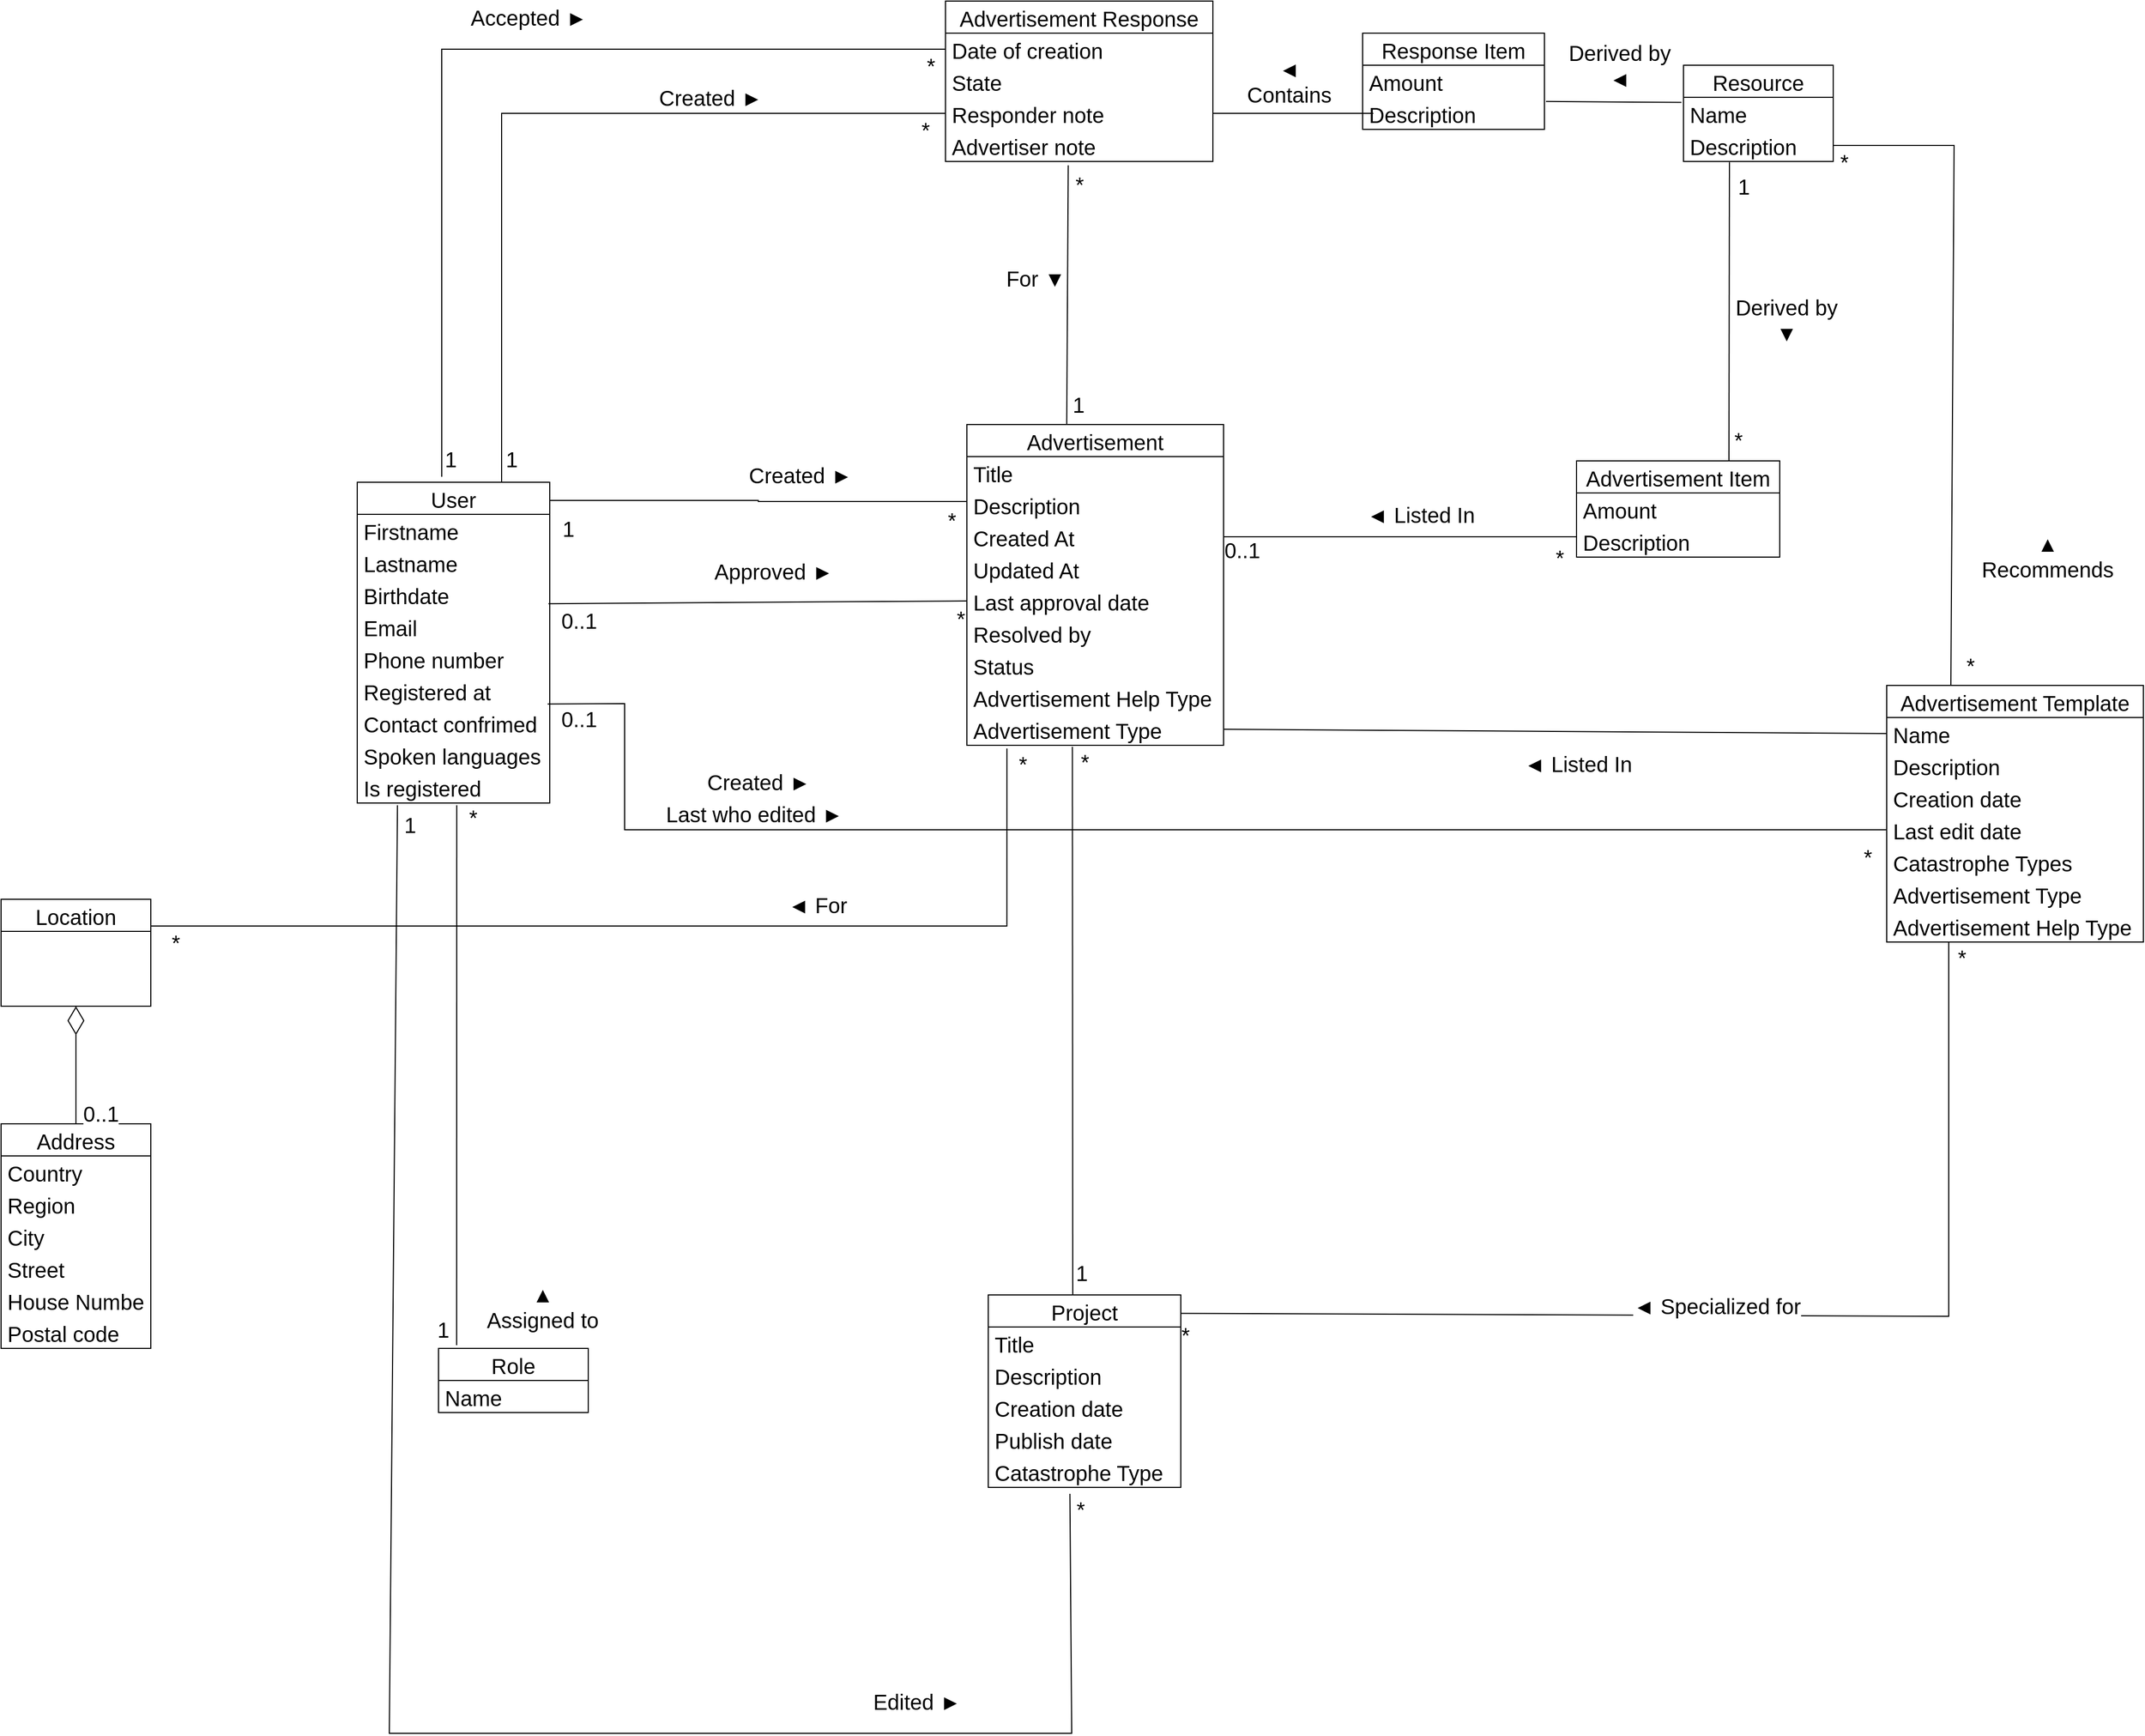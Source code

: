 <mxfile version="20.7.4" type="device"><diagram id="WdRwNJuZKN-Sb0ZAec47" name="Stránka-1"><mxGraphModel dx="3217" dy="2576" grid="1" gridSize="10" guides="1" tooltips="1" connect="1" arrows="1" fold="1" page="1" pageScale="1" pageWidth="827" pageHeight="1169" math="0" shadow="0"><root><mxCell id="0"/><mxCell id="1" parent="0"/><mxCell id="TDSgi2S5DV8TWnHRJ1pB-130" value="Accepted ►" style="edgeStyle=none;rounded=0;orthogonalLoop=1;jettySize=auto;html=1;fontSize=20;endArrow=none;endFill=0;verticalAlign=bottom;entryX=0;entryY=0.5;entryDx=0;entryDy=0;exitX=0.439;exitY=-0.017;exitDx=0;exitDy=0;exitPerimeter=0;" parent="1" source="TDSgi2S5DV8TWnHRJ1pB-2" target="TDSgi2S5DV8TWnHRJ1pB-84" edge="1"><mxGeometry x="0.105" y="15" relative="1" as="geometry"><mxPoint x="360" y="37" as="targetPoint"/><Array as="points"><mxPoint x="-141" y="-185"/></Array><mxPoint x="-130" y="130" as="sourcePoint"/><mxPoint as="offset"/></mxGeometry></mxCell><mxCell id="TDSgi2S5DV8TWnHRJ1pB-131" value="1" style="edgeLabel;html=1;align=center;verticalAlign=middle;resizable=0;points=[];fontSize=20;" parent="TDSgi2S5DV8TWnHRJ1pB-130" vertex="1" connectable="0"><mxGeometry x="-0.954" y="-5" relative="1" as="geometry"><mxPoint x="3" y="3" as="offset"/></mxGeometry></mxCell><mxCell id="TDSgi2S5DV8TWnHRJ1pB-132" value="*" style="edgeLabel;html=1;align=center;verticalAlign=middle;resizable=0;points=[];fontSize=20;" parent="TDSgi2S5DV8TWnHRJ1pB-130" vertex="1" connectable="0"><mxGeometry x="0.954" y="4" relative="1" as="geometry"><mxPoint x="6" y="19" as="offset"/></mxGeometry></mxCell><mxCell id="TDSgi2S5DV8TWnHRJ1pB-2" value="User" style="swimlane;fontStyle=0;childLayout=stackLayout;horizontal=1;startSize=30;horizontalStack=0;resizeParent=1;resizeParentMax=0;resizeLast=0;collapsible=1;marginBottom=0;fontSize=20;" parent="1" vertex="1"><mxGeometry x="-220" y="220" width="180" height="300" as="geometry"/></mxCell><mxCell id="TDSgi2S5DV8TWnHRJ1pB-3" value="Firstname" style="text;strokeColor=none;fillColor=none;align=left;verticalAlign=middle;spacingLeft=4;spacingRight=4;overflow=hidden;points=[[0,0.5],[1,0.5]];portConstraint=eastwest;rotatable=0;fontSize=20;" parent="TDSgi2S5DV8TWnHRJ1pB-2" vertex="1"><mxGeometry y="30" width="180" height="30" as="geometry"/></mxCell><mxCell id="TDSgi2S5DV8TWnHRJ1pB-5" value="Lastname" style="text;strokeColor=none;fillColor=none;align=left;verticalAlign=middle;spacingLeft=4;spacingRight=4;overflow=hidden;points=[[0,0.5],[1,0.5]];portConstraint=eastwest;rotatable=0;fontSize=20;" parent="TDSgi2S5DV8TWnHRJ1pB-2" vertex="1"><mxGeometry y="60" width="180" height="30" as="geometry"/></mxCell><mxCell id="TDSgi2S5DV8TWnHRJ1pB-10" value="Birthdate" style="text;strokeColor=none;fillColor=none;align=left;verticalAlign=middle;spacingLeft=4;spacingRight=4;overflow=hidden;points=[[0,0.5],[1,0.5]];portConstraint=eastwest;rotatable=0;fontSize=20;" parent="TDSgi2S5DV8TWnHRJ1pB-2" vertex="1"><mxGeometry y="90" width="180" height="30" as="geometry"/></mxCell><mxCell id="TDSgi2S5DV8TWnHRJ1pB-11" value="Email" style="text;strokeColor=none;fillColor=none;align=left;verticalAlign=middle;spacingLeft=4;spacingRight=4;overflow=hidden;points=[[0,0.5],[1,0.5]];portConstraint=eastwest;rotatable=0;fontSize=20;" parent="TDSgi2S5DV8TWnHRJ1pB-2" vertex="1"><mxGeometry y="120" width="180" height="30" as="geometry"/></mxCell><mxCell id="TDSgi2S5DV8TWnHRJ1pB-213" value="Phone number" style="text;strokeColor=none;fillColor=none;align=left;verticalAlign=middle;spacingLeft=4;spacingRight=4;overflow=hidden;points=[[0,0.5],[1,0.5]];portConstraint=eastwest;rotatable=0;fontSize=20;" parent="TDSgi2S5DV8TWnHRJ1pB-2" vertex="1"><mxGeometry y="150" width="180" height="30" as="geometry"/></mxCell><mxCell id="ZARTCufzcu31rNY2c-QT-242" value="Registered at" style="text;strokeColor=none;fillColor=none;align=left;verticalAlign=middle;spacingLeft=4;spacingRight=4;overflow=hidden;points=[[0,0.5],[1,0.5]];portConstraint=eastwest;rotatable=0;fontSize=20;" parent="TDSgi2S5DV8TWnHRJ1pB-2" vertex="1"><mxGeometry y="180" width="180" height="30" as="geometry"/></mxCell><mxCell id="ZARTCufzcu31rNY2c-QT-243" value="Contact confrimed" style="text;strokeColor=none;fillColor=none;align=left;verticalAlign=middle;spacingLeft=4;spacingRight=4;overflow=hidden;points=[[0,0.5],[1,0.5]];portConstraint=eastwest;rotatable=0;fontSize=20;" parent="TDSgi2S5DV8TWnHRJ1pB-2" vertex="1"><mxGeometry y="210" width="180" height="30" as="geometry"/></mxCell><mxCell id="MwUXy7slhGzHophc0Bfq-9" value="Spoken languages" style="text;strokeColor=none;fillColor=none;align=left;verticalAlign=middle;spacingLeft=4;spacingRight=4;overflow=hidden;points=[[0,0.5],[1,0.5]];portConstraint=eastwest;rotatable=0;fontSize=20;" parent="TDSgi2S5DV8TWnHRJ1pB-2" vertex="1"><mxGeometry y="240" width="180" height="30" as="geometry"/></mxCell><mxCell id="MjaKXrqE6aFuQoHm4G5O-1" value="Is registered" style="text;strokeColor=none;fillColor=none;align=left;verticalAlign=middle;spacingLeft=4;spacingRight=4;overflow=hidden;points=[[0,0.5],[1,0.5]];portConstraint=eastwest;rotatable=0;fontSize=20;" parent="TDSgi2S5DV8TWnHRJ1pB-2" vertex="1"><mxGeometry y="270" width="180" height="30" as="geometry"/></mxCell><mxCell id="TDSgi2S5DV8TWnHRJ1pB-6" value="Advertisement" style="swimlane;fontStyle=0;childLayout=stackLayout;horizontal=1;startSize=30;horizontalStack=0;resizeParent=1;resizeParentMax=0;resizeLast=0;collapsible=1;marginBottom=0;fontSize=20;" parent="1" vertex="1"><mxGeometry x="350" y="166" width="240" height="300" as="geometry"/></mxCell><mxCell id="TDSgi2S5DV8TWnHRJ1pB-7" value="Title" style="text;strokeColor=none;fillColor=none;align=left;verticalAlign=middle;spacingLeft=4;spacingRight=4;overflow=hidden;points=[[0,0.5],[1,0.5]];portConstraint=eastwest;rotatable=0;fontSize=20;" parent="TDSgi2S5DV8TWnHRJ1pB-6" vertex="1"><mxGeometry y="30" width="240" height="30" as="geometry"/></mxCell><mxCell id="ZARTCufzcu31rNY2c-QT-109" value="Description" style="text;strokeColor=none;fillColor=none;align=left;verticalAlign=middle;spacingLeft=4;spacingRight=4;overflow=hidden;points=[[0,0.5],[1,0.5]];portConstraint=eastwest;rotatable=0;fontSize=20;" parent="TDSgi2S5DV8TWnHRJ1pB-6" vertex="1"><mxGeometry y="60" width="240" height="30" as="geometry"/></mxCell><mxCell id="TDSgi2S5DV8TWnHRJ1pB-8" value="Created At" style="text;strokeColor=none;fillColor=none;align=left;verticalAlign=middle;spacingLeft=4;spacingRight=4;overflow=hidden;points=[[0,0.5],[1,0.5]];portConstraint=eastwest;rotatable=0;fontSize=20;" parent="TDSgi2S5DV8TWnHRJ1pB-6" vertex="1"><mxGeometry y="90" width="240" height="30" as="geometry"/></mxCell><mxCell id="LLNJBaKEonEWxzKWrhpz-1" value="Updated At" style="text;strokeColor=none;fillColor=none;align=left;verticalAlign=middle;spacingLeft=4;spacingRight=4;overflow=hidden;points=[[0,0.5],[1,0.5]];portConstraint=eastwest;rotatable=0;fontSize=20;" parent="TDSgi2S5DV8TWnHRJ1pB-6" vertex="1"><mxGeometry y="120" width="240" height="30" as="geometry"/></mxCell><mxCell id="ZARTCufzcu31rNY2c-QT-117" value="Last approval date" style="text;strokeColor=none;fillColor=none;align=left;verticalAlign=middle;spacingLeft=4;spacingRight=4;overflow=hidden;points=[[0,0.5],[1,0.5]];portConstraint=eastwest;rotatable=0;fontSize=20;" parent="TDSgi2S5DV8TWnHRJ1pB-6" vertex="1"><mxGeometry y="150" width="240" height="30" as="geometry"/></mxCell><mxCell id="ZARTCufzcu31rNY2c-QT-118" value="Resolved by" style="text;strokeColor=none;fillColor=none;align=left;verticalAlign=middle;spacingLeft=4;spacingRight=4;overflow=hidden;points=[[0,0.5],[1,0.5]];portConstraint=eastwest;rotatable=0;fontSize=20;" parent="TDSgi2S5DV8TWnHRJ1pB-6" vertex="1"><mxGeometry y="180" width="240" height="30" as="geometry"/></mxCell><mxCell id="ZARTCufzcu31rNY2c-QT-232" value="Status" style="text;strokeColor=none;fillColor=none;align=left;verticalAlign=middle;spacingLeft=4;spacingRight=4;overflow=hidden;points=[[0,0.5],[1,0.5]];portConstraint=eastwest;rotatable=0;fontSize=20;" parent="TDSgi2S5DV8TWnHRJ1pB-6" vertex="1"><mxGeometry y="210" width="240" height="30" as="geometry"/></mxCell><mxCell id="EAaa22hqdvYdWzdhpbAn-1" value="Advertisement Help Type" style="text;strokeColor=none;fillColor=none;align=left;verticalAlign=middle;spacingLeft=4;spacingRight=4;overflow=hidden;points=[[0,0.5],[1,0.5]];portConstraint=eastwest;rotatable=0;fontSize=20;" parent="TDSgi2S5DV8TWnHRJ1pB-6" vertex="1"><mxGeometry y="240" width="240" height="30" as="geometry"/></mxCell><mxCell id="CuyjWhUnMCLmvZmCVFGJ-11" value="Advertisement Type" style="text;strokeColor=none;fillColor=none;align=left;verticalAlign=middle;spacingLeft=4;spacingRight=4;overflow=hidden;points=[[0,0.5],[1,0.5]];portConstraint=eastwest;rotatable=0;fontSize=20;" parent="TDSgi2S5DV8TWnHRJ1pB-6" vertex="1"><mxGeometry y="270" width="240" height="30" as="geometry"/></mxCell><mxCell id="TDSgi2S5DV8TWnHRJ1pB-33" value="" style="endArrow=none;html=1;edgeStyle=orthogonalEdgeStyle;rounded=0;entryX=0;entryY=0.5;entryDx=0;entryDy=0;verticalAlign=bottom;fontSize=20;exitX=1;exitY=0.084;exitDx=0;exitDy=0;exitPerimeter=0;" parent="1" source="TDSgi2S5DV8TWnHRJ1pB-2" target="TDSgi2S5DV8TWnHRJ1pB-8" edge="1"><mxGeometry relative="1" as="geometry"><mxPoint x="-10" y="238" as="sourcePoint"/><mxPoint x="370" y="370" as="targetPoint"/><Array as="points"><mxPoint x="-40" y="237"/><mxPoint x="155" y="237"/><mxPoint x="350" y="238"/></Array></mxGeometry></mxCell><mxCell id="TDSgi2S5DV8TWnHRJ1pB-34" value="1" style="edgeLabel;resizable=0;html=1;align=left;verticalAlign=bottom;fontSize=20;" parent="TDSgi2S5DV8TWnHRJ1pB-33" connectable="0" vertex="1"><mxGeometry x="-1" relative="1" as="geometry"><mxPoint x="10" y="32" as="offset"/></mxGeometry></mxCell><mxCell id="TDSgi2S5DV8TWnHRJ1pB-35" value="*" style="edgeLabel;resizable=0;html=1;align=right;verticalAlign=bottom;fontSize=20;" parent="TDSgi2S5DV8TWnHRJ1pB-33" connectable="0" vertex="1"><mxGeometry x="1" relative="1" as="geometry"><mxPoint x="-10" y="-1" as="offset"/></mxGeometry></mxCell><mxCell id="TDSgi2S5DV8TWnHRJ1pB-129" value="Created ►" style="edgeLabel;html=1;align=center;verticalAlign=middle;resizable=0;points=[];fontSize=20;" parent="TDSgi2S5DV8TWnHRJ1pB-33" vertex="1" connectable="0"><mxGeometry x="0.125" relative="1" as="geometry"><mxPoint y="-25" as="offset"/></mxGeometry></mxCell><mxCell id="TDSgi2S5DV8TWnHRJ1pB-45" value="Created ►" style="edgeStyle=none;rounded=0;orthogonalLoop=1;jettySize=auto;html=1;exitX=0;exitY=0.5;exitDx=0;exitDy=0;entryX=0.75;entryY=0;entryDx=0;entryDy=0;endArrow=none;endFill=0;verticalAlign=bottom;fontSize=20;" parent="1" source="TDSgi2S5DV8TWnHRJ1pB-90" target="TDSgi2S5DV8TWnHRJ1pB-2" edge="1"><mxGeometry x="-0.421" relative="1" as="geometry"><mxPoint x="350" y="85" as="sourcePoint"/><Array as="points"><mxPoint x="120" y="-125"/><mxPoint x="-85" y="-125"/></Array><mxPoint as="offset"/></mxGeometry></mxCell><mxCell id="TDSgi2S5DV8TWnHRJ1pB-48" value="1" style="edgeLabel;html=1;align=center;verticalAlign=middle;resizable=0;points=[];fontSize=20;" parent="TDSgi2S5DV8TWnHRJ1pB-45" vertex="1" connectable="0"><mxGeometry x="0.909" y="4" relative="1" as="geometry"><mxPoint x="5" y="12" as="offset"/></mxGeometry></mxCell><mxCell id="TDSgi2S5DV8TWnHRJ1pB-49" value="*" style="edgeLabel;html=1;align=center;verticalAlign=middle;resizable=0;points=[];fontSize=20;" parent="TDSgi2S5DV8TWnHRJ1pB-45" vertex="1" connectable="0"><mxGeometry x="-0.897" y="1" relative="1" as="geometry"><mxPoint x="20" y="14" as="offset"/></mxGeometry></mxCell><mxCell id="TDSgi2S5DV8TWnHRJ1pB-46" style="edgeStyle=none;rounded=0;orthogonalLoop=1;jettySize=auto;html=1;entryX=0.389;entryY=0;entryDx=0;entryDy=0;endArrow=none;endFill=0;verticalAlign=bottom;fontSize=20;exitX=0.459;exitY=1.119;exitDx=0;exitDy=0;exitPerimeter=0;entryPerimeter=0;" parent="1" source="TDSgi2S5DV8TWnHRJ1pB-83" target="TDSgi2S5DV8TWnHRJ1pB-6" edge="1"><mxGeometry relative="1" as="geometry"><mxPoint x="470" y="-10" as="sourcePoint"/></mxGeometry></mxCell><mxCell id="TDSgi2S5DV8TWnHRJ1pB-50" value="*" style="edgeLabel;html=1;align=center;verticalAlign=middle;resizable=0;points=[];fontSize=20;" parent="TDSgi2S5DV8TWnHRJ1pB-46" vertex="1" connectable="0"><mxGeometry x="-0.827" y="3" relative="1" as="geometry"><mxPoint x="7" y="-4" as="offset"/></mxGeometry></mxCell><mxCell id="TDSgi2S5DV8TWnHRJ1pB-51" value="1" style="edgeLabel;html=1;align=center;verticalAlign=middle;resizable=0;points=[];fontSize=20;" parent="TDSgi2S5DV8TWnHRJ1pB-46" vertex="1" connectable="0"><mxGeometry x="0.84" y="4" relative="1" as="geometry"><mxPoint x="6" as="offset"/></mxGeometry></mxCell><mxCell id="TDSgi2S5DV8TWnHRJ1pB-52" value="For ▼" style="edgeLabel;html=1;align=center;verticalAlign=middle;resizable=0;points=[];fontSize=20;" parent="TDSgi2S5DV8TWnHRJ1pB-46" vertex="1" connectable="0"><mxGeometry x="-0.133" y="4" relative="1" as="geometry"><mxPoint x="-34" as="offset"/></mxGeometry></mxCell><mxCell id="TDSgi2S5DV8TWnHRJ1pB-76" value="Advertisement Item" style="swimlane;fontStyle=0;childLayout=stackLayout;horizontal=1;startSize=30;horizontalStack=0;resizeParent=1;resizeParentMax=0;resizeLast=0;collapsible=1;marginBottom=0;fontSize=20;" parent="1" vertex="1"><mxGeometry x="920" y="200" width="190" height="90" as="geometry"/></mxCell><mxCell id="TDSgi2S5DV8TWnHRJ1pB-77" value="Amount" style="text;strokeColor=none;fillColor=none;align=left;verticalAlign=middle;spacingLeft=4;spacingRight=4;overflow=hidden;points=[[0,0.5],[1,0.5]];portConstraint=eastwest;rotatable=0;fontSize=20;" parent="TDSgi2S5DV8TWnHRJ1pB-76" vertex="1"><mxGeometry y="30" width="190" height="30" as="geometry"/></mxCell><mxCell id="TDSgi2S5DV8TWnHRJ1pB-161" value="Description" style="text;strokeColor=none;fillColor=none;align=left;verticalAlign=middle;spacingLeft=4;spacingRight=4;overflow=hidden;points=[[0,0.5],[1,0.5]];portConstraint=eastwest;rotatable=0;fontSize=20;" parent="TDSgi2S5DV8TWnHRJ1pB-76" vertex="1"><mxGeometry y="60" width="190" height="30" as="geometry"/></mxCell><mxCell id="TDSgi2S5DV8TWnHRJ1pB-81" value="Advertisement Response" style="swimlane;fontStyle=0;childLayout=stackLayout;horizontal=1;startSize=30;horizontalStack=0;resizeParent=1;resizeParentMax=0;resizeLast=0;collapsible=1;marginBottom=0;fontSize=20;" parent="1" vertex="1"><mxGeometry x="330" y="-230" width="250" height="150" as="geometry"/></mxCell><mxCell id="TDSgi2S5DV8TWnHRJ1pB-84" value="Date of creation" style="text;strokeColor=none;fillColor=none;align=left;verticalAlign=middle;spacingLeft=4;spacingRight=4;overflow=hidden;points=[[0,0.5],[1,0.5]];portConstraint=eastwest;rotatable=0;fontSize=20;" parent="TDSgi2S5DV8TWnHRJ1pB-81" vertex="1"><mxGeometry y="30" width="250" height="30" as="geometry"/></mxCell><mxCell id="TDSgi2S5DV8TWnHRJ1pB-89" value="State" style="text;strokeColor=none;fillColor=none;align=left;verticalAlign=middle;spacingLeft=4;spacingRight=4;overflow=hidden;points=[[0,0.5],[1,0.5]];portConstraint=eastwest;rotatable=0;fontSize=20;" parent="TDSgi2S5DV8TWnHRJ1pB-81" vertex="1"><mxGeometry y="60" width="250" height="30" as="geometry"/></mxCell><mxCell id="TDSgi2S5DV8TWnHRJ1pB-90" value="Responder note" style="text;strokeColor=none;fillColor=none;align=left;verticalAlign=middle;spacingLeft=4;spacingRight=4;overflow=hidden;points=[[0,0.5],[1,0.5]];portConstraint=eastwest;rotatable=0;fontSize=20;" parent="TDSgi2S5DV8TWnHRJ1pB-81" vertex="1"><mxGeometry y="90" width="250" height="30" as="geometry"/></mxCell><mxCell id="TDSgi2S5DV8TWnHRJ1pB-83" value="Advertiser note" style="text;strokeColor=none;fillColor=none;align=left;verticalAlign=middle;spacingLeft=4;spacingRight=4;overflow=hidden;points=[[0,0.5],[1,0.5]];portConstraint=eastwest;rotatable=0;fontSize=20;" parent="TDSgi2S5DV8TWnHRJ1pB-81" vertex="1"><mxGeometry y="120" width="250" height="30" as="geometry"/></mxCell><mxCell id="TDSgi2S5DV8TWnHRJ1pB-122" style="edgeStyle=none;rounded=0;orthogonalLoop=1;jettySize=auto;html=1;exitX=0.121;exitY=-0.05;exitDx=0;exitDy=0;fontSize=20;endArrow=none;endFill=0;verticalAlign=bottom;exitPerimeter=0;entryX=0.517;entryY=1.07;entryDx=0;entryDy=0;entryPerimeter=0;" parent="1" source="TDSgi2S5DV8TWnHRJ1pB-112" target="MjaKXrqE6aFuQoHm4G5O-1" edge="1"><mxGeometry relative="1" as="geometry"><mxPoint x="-127" y="560" as="targetPoint"/></mxGeometry></mxCell><mxCell id="TDSgi2S5DV8TWnHRJ1pB-125" value="*" style="edgeLabel;html=1;align=center;verticalAlign=middle;resizable=0;points=[];fontSize=20;" parent="TDSgi2S5DV8TWnHRJ1pB-122" vertex="1" connectable="0"><mxGeometry x="0.733" y="-5" relative="1" as="geometry"><mxPoint x="10" y="-57" as="offset"/></mxGeometry></mxCell><mxCell id="TDSgi2S5DV8TWnHRJ1pB-126" value="1" style="edgeLabel;html=1;align=center;verticalAlign=middle;resizable=0;points=[];fontSize=20;" parent="TDSgi2S5DV8TWnHRJ1pB-122" vertex="1" connectable="0"><mxGeometry x="-0.711" y="-5" relative="1" as="geometry"><mxPoint x="-18" y="58" as="offset"/></mxGeometry></mxCell><mxCell id="ZARTCufzcu31rNY2c-QT-236" value="▲&lt;br&gt;Assigned to" style="edgeLabel;html=1;align=center;verticalAlign=middle;resizable=0;points=[];fontSize=20;" parent="TDSgi2S5DV8TWnHRJ1pB-122" vertex="1" connectable="0"><mxGeometry x="-0.282" y="-5" relative="1" as="geometry"><mxPoint x="75" y="145" as="offset"/></mxGeometry></mxCell><mxCell id="TDSgi2S5DV8TWnHRJ1pB-112" value="Role" style="swimlane;fontStyle=0;childLayout=stackLayout;horizontal=1;startSize=30;horizontalStack=0;resizeParent=1;resizeParentMax=0;resizeLast=0;collapsible=1;marginBottom=0;fontSize=20;" parent="1" vertex="1"><mxGeometry x="-144" y="1030" width="140" height="60" as="geometry"/></mxCell><mxCell id="TDSgi2S5DV8TWnHRJ1pB-113" value="Name" style="text;strokeColor=none;fillColor=none;align=left;verticalAlign=middle;spacingLeft=4;spacingRight=4;overflow=hidden;points=[[0,0.5],[1,0.5]];portConstraint=eastwest;rotatable=0;fontSize=20;" parent="TDSgi2S5DV8TWnHRJ1pB-112" vertex="1"><mxGeometry y="30" width="140" height="30" as="geometry"/></mxCell><mxCell id="TDSgi2S5DV8TWnHRJ1pB-146" style="edgeStyle=none;rounded=0;orthogonalLoop=1;jettySize=auto;html=1;exitX=1;exitY=0.5;exitDx=0;exitDy=0;fontSize=20;endArrow=none;endFill=0;verticalAlign=bottom;" parent="1" source="TDSgi2S5DV8TWnHRJ1pB-8" edge="1"><mxGeometry relative="1" as="geometry"><mxPoint x="920" y="271" as="targetPoint"/></mxGeometry></mxCell><mxCell id="ZARTCufzcu31rNY2c-QT-161" value="0..1" style="edgeLabel;html=1;align=center;verticalAlign=middle;resizable=0;points=[];fontSize=20;" parent="TDSgi2S5DV8TWnHRJ1pB-146" vertex="1" connectable="0"><mxGeometry x="-0.915" y="-4" relative="1" as="geometry"><mxPoint x="3" y="8" as="offset"/></mxGeometry></mxCell><mxCell id="ZARTCufzcu31rNY2c-QT-227" value="◄ Listed In" style="edgeLabel;html=1;align=center;verticalAlign=middle;resizable=0;points=[];fontSize=20;" parent="TDSgi2S5DV8TWnHRJ1pB-146" vertex="1" connectable="0"><mxGeometry x="0.108" y="2" relative="1" as="geometry"><mxPoint x="1" y="-19" as="offset"/></mxGeometry></mxCell><mxCell id="ZARTCufzcu31rNY2c-QT-230" value="*" style="edgeLabel;html=1;align=center;verticalAlign=middle;resizable=0;points=[];fontSize=20;" parent="TDSgi2S5DV8TWnHRJ1pB-146" vertex="1" connectable="0"><mxGeometry x="0.816" y="-8" relative="1" as="geometry"><mxPoint x="14" y="11" as="offset"/></mxGeometry></mxCell><mxCell id="MwUXy7slhGzHophc0Bfq-24" style="rounded=0;orthogonalLoop=1;jettySize=auto;html=1;exitX=-0.014;exitY=0.16;exitDx=0;exitDy=0;entryX=1.008;entryY=0.129;entryDx=0;entryDy=0;endArrow=none;endFill=0;exitPerimeter=0;entryPerimeter=0;" parent="1" source="TDSgi2S5DV8TWnHRJ1pB-149" target="MwUXy7slhGzHophc0Bfq-23" edge="1"><mxGeometry relative="1" as="geometry"/></mxCell><mxCell id="TDSgi2S5DV8TWnHRJ1pB-148" value="Resource" style="swimlane;fontStyle=0;childLayout=stackLayout;horizontal=1;startSize=30;horizontalStack=0;resizeParent=1;resizeParentMax=0;resizeLast=0;collapsible=1;marginBottom=0;fontSize=20;" parent="1" vertex="1"><mxGeometry x="1020" y="-170" width="140" height="90" as="geometry"/></mxCell><mxCell id="TDSgi2S5DV8TWnHRJ1pB-149" value="Name" style="text;strokeColor=none;fillColor=none;align=left;verticalAlign=middle;spacingLeft=4;spacingRight=4;overflow=hidden;points=[[0,0.5],[1,0.5]];portConstraint=eastwest;rotatable=0;fontSize=20;" parent="TDSgi2S5DV8TWnHRJ1pB-148" vertex="1"><mxGeometry y="30" width="140" height="30" as="geometry"/></mxCell><mxCell id="TDSgi2S5DV8TWnHRJ1pB-160" value="Description" style="text;strokeColor=none;fillColor=none;align=left;verticalAlign=middle;spacingLeft=4;spacingRight=4;overflow=hidden;points=[[0,0.5],[1,0.5]];portConstraint=eastwest;rotatable=0;fontSize=20;" parent="TDSgi2S5DV8TWnHRJ1pB-148" vertex="1"><mxGeometry y="60" width="140" height="30" as="geometry"/></mxCell><mxCell id="TDSgi2S5DV8TWnHRJ1pB-153" style="edgeStyle=none;rounded=0;orthogonalLoop=1;jettySize=auto;html=1;exitX=0.75;exitY=0;exitDx=0;exitDy=0;fontSize=20;endArrow=none;endFill=0;verticalAlign=bottom;entryX=0.307;entryY=1.022;entryDx=0;entryDy=0;entryPerimeter=0;" parent="1" source="TDSgi2S5DV8TWnHRJ1pB-76" target="TDSgi2S5DV8TWnHRJ1pB-160" edge="1"><mxGeometry relative="1" as="geometry"><mxPoint x="1045" y="-30" as="targetPoint"/></mxGeometry></mxCell><mxCell id="ZARTCufzcu31rNY2c-QT-126" value="1" style="edgeLabel;html=1;align=center;verticalAlign=middle;resizable=0;points=[];fontSize=20;" parent="TDSgi2S5DV8TWnHRJ1pB-153" vertex="1" connectable="0"><mxGeometry x="0.756" y="-6" relative="1" as="geometry"><mxPoint x="7" y="-12" as="offset"/></mxGeometry></mxCell><mxCell id="ZARTCufzcu31rNY2c-QT-226" value="*" style="edgeLabel;html=1;align=center;verticalAlign=middle;resizable=0;points=[];fontSize=20;" parent="TDSgi2S5DV8TWnHRJ1pB-153" vertex="1" connectable="0"><mxGeometry x="-0.803" y="-5" relative="1" as="geometry"><mxPoint x="3" y="7" as="offset"/></mxGeometry></mxCell><mxCell id="ZARTCufzcu31rNY2c-QT-229" value="Derived by&lt;br&gt;▼" style="edgeLabel;html=1;align=center;verticalAlign=middle;resizable=0;points=[];fontSize=20;" parent="TDSgi2S5DV8TWnHRJ1pB-153" vertex="1" connectable="0"><mxGeometry x="-0.182" y="-2" relative="1" as="geometry"><mxPoint x="51" y="-18" as="offset"/></mxGeometry></mxCell><mxCell id="TDSgi2S5DV8TWnHRJ1pB-174" style="edgeStyle=none;rounded=0;orthogonalLoop=1;jettySize=auto;html=1;fontSize=20;endArrow=none;endFill=0;verticalAlign=bottom;entryX=0;entryY=0.5;entryDx=0;entryDy=0;exitX=0.993;exitY=-0.214;exitDx=0;exitDy=0;exitPerimeter=0;" parent="1" source="TDSgi2S5DV8TWnHRJ1pB-11" target="ZARTCufzcu31rNY2c-QT-117" edge="1"><mxGeometry relative="1" as="geometry"><mxPoint x="320" y="320" as="targetPoint"/><mxPoint x="-20" y="340" as="sourcePoint"/></mxGeometry></mxCell><mxCell id="TDSgi2S5DV8TWnHRJ1pB-222" value="Approved ►" style="edgeLabel;html=1;align=center;verticalAlign=middle;resizable=0;points=[];fontSize=20;" parent="TDSgi2S5DV8TWnHRJ1pB-174" vertex="1" connectable="0"><mxGeometry x="0.227" relative="1" as="geometry"><mxPoint x="-30" y="-29" as="offset"/></mxGeometry></mxCell><mxCell id="ZARTCufzcu31rNY2c-QT-99" value="*" style="edgeLabel;html=1;align=center;verticalAlign=middle;resizable=0;points=[];fontSize=20;" parent="TDSgi2S5DV8TWnHRJ1pB-174" vertex="1" connectable="0"><mxGeometry x="0.875" y="2" relative="1" as="geometry"><mxPoint x="18" y="18" as="offset"/></mxGeometry></mxCell><mxCell id="ZARTCufzcu31rNY2c-QT-102" value="0..1" style="edgeLabel;html=1;align=center;verticalAlign=middle;resizable=0;points=[];fontSize=20;" parent="TDSgi2S5DV8TWnHRJ1pB-174" vertex="1" connectable="0"><mxGeometry x="-0.928" y="3" relative="1" as="geometry"><mxPoint x="14" y="18" as="offset"/></mxGeometry></mxCell><mxCell id="TDSgi2S5DV8TWnHRJ1pB-192" style="edgeStyle=none;rounded=0;orthogonalLoop=1;jettySize=auto;html=1;fontSize=20;endArrow=none;endFill=0;verticalAlign=bottom;entryX=0.411;entryY=1.044;entryDx=0;entryDy=0;entryPerimeter=0;" parent="1" target="CuyjWhUnMCLmvZmCVFGJ-11" edge="1"><mxGeometry relative="1" as="geometry"><mxPoint x="449" y="990" as="sourcePoint"/><mxPoint x="433" y="470" as="targetPoint"/></mxGeometry></mxCell><mxCell id="ZARTCufzcu31rNY2c-QT-151" value="*" style="edgeLabel;html=1;align=center;verticalAlign=middle;resizable=0;points=[];fontSize=20;" parent="TDSgi2S5DV8TWnHRJ1pB-192" vertex="1" connectable="0"><mxGeometry x="0.949" y="-5" relative="1" as="geometry"><mxPoint x="6" as="offset"/></mxGeometry></mxCell><mxCell id="ZARTCufzcu31rNY2c-QT-196" value="1" style="edgeLabel;html=1;align=center;verticalAlign=middle;resizable=0;points=[];fontSize=20;" parent="TDSgi2S5DV8TWnHRJ1pB-192" vertex="1" connectable="0"><mxGeometry x="-0.917" y="-7" relative="1" as="geometry"><mxPoint x="1" y="-10" as="offset"/></mxGeometry></mxCell><mxCell id="TDSgi2S5DV8TWnHRJ1pB-188" value="Project" style="swimlane;fontStyle=0;childLayout=stackLayout;horizontal=1;startSize=30;horizontalStack=0;resizeParent=1;resizeParentMax=0;resizeLast=0;collapsible=1;marginBottom=0;fontSize=20;" parent="1" vertex="1"><mxGeometry x="370" y="980" width="180" height="180" as="geometry"/></mxCell><mxCell id="TDSgi2S5DV8TWnHRJ1pB-189" value="Title" style="text;strokeColor=none;fillColor=none;align=left;verticalAlign=middle;spacingLeft=4;spacingRight=4;overflow=hidden;points=[[0,0.5],[1,0.5]];portConstraint=eastwest;rotatable=0;fontSize=20;" parent="TDSgi2S5DV8TWnHRJ1pB-188" vertex="1"><mxGeometry y="30" width="180" height="30" as="geometry"/></mxCell><mxCell id="TDSgi2S5DV8TWnHRJ1pB-190" value="Description" style="text;strokeColor=none;fillColor=none;align=left;verticalAlign=middle;spacingLeft=4;spacingRight=4;overflow=hidden;points=[[0,0.5],[1,0.5]];portConstraint=eastwest;rotatable=0;fontSize=20;" parent="TDSgi2S5DV8TWnHRJ1pB-188" vertex="1"><mxGeometry y="60" width="180" height="30" as="geometry"/></mxCell><mxCell id="ZARTCufzcu31rNY2c-QT-165" value="Creation date" style="text;strokeColor=none;fillColor=none;align=left;verticalAlign=middle;spacingLeft=4;spacingRight=4;overflow=hidden;points=[[0,0.5],[1,0.5]];portConstraint=eastwest;rotatable=0;fontSize=20;" parent="TDSgi2S5DV8TWnHRJ1pB-188" vertex="1"><mxGeometry y="90" width="180" height="30" as="geometry"/></mxCell><mxCell id="ZARTCufzcu31rNY2c-QT-208" value="Publish date" style="text;strokeColor=none;fillColor=none;align=left;verticalAlign=middle;spacingLeft=4;spacingRight=4;overflow=hidden;points=[[0,0.5],[1,0.5]];portConstraint=eastwest;rotatable=0;fontSize=20;" parent="TDSgi2S5DV8TWnHRJ1pB-188" vertex="1"><mxGeometry y="120" width="180" height="30" as="geometry"/></mxCell><mxCell id="CuyjWhUnMCLmvZmCVFGJ-1" value="Catastrophe Type" style="text;strokeColor=none;fillColor=none;align=left;verticalAlign=middle;spacingLeft=4;spacingRight=4;overflow=hidden;points=[[0,0.5],[1,0.5]];portConstraint=eastwest;rotatable=0;fontSize=20;" parent="TDSgi2S5DV8TWnHRJ1pB-188" vertex="1"><mxGeometry y="150" width="180" height="30" as="geometry"/></mxCell><mxCell id="TDSgi2S5DV8TWnHRJ1pB-196" style="edgeStyle=none;rounded=0;orthogonalLoop=1;jettySize=auto;html=1;fontSize=20;endArrow=none;endFill=0;verticalAlign=bottom;entryX=0.424;entryY=1.2;entryDx=0;entryDy=0;entryPerimeter=0;exitX=0.209;exitY=1.07;exitDx=0;exitDy=0;exitPerimeter=0;" parent="1" source="MjaKXrqE6aFuQoHm4G5O-1" target="CuyjWhUnMCLmvZmCVFGJ-1" edge="1"><mxGeometry relative="1" as="geometry"><mxPoint x="-200" y="580" as="sourcePoint"/><mxPoint x="448.28" y="1330.0" as="targetPoint"/><Array as="points"><mxPoint x="-190" y="1390"/><mxPoint x="448" y="1390"/></Array></mxGeometry></mxCell><mxCell id="ZARTCufzcu31rNY2c-QT-69" value="1" style="edgeLabel;html=1;align=center;verticalAlign=middle;resizable=0;points=[];fontSize=20;" parent="TDSgi2S5DV8TWnHRJ1pB-196" vertex="1" connectable="0"><mxGeometry x="-0.976" y="2" relative="1" as="geometry"><mxPoint x="9" y="-3" as="offset"/></mxGeometry></mxCell><mxCell id="ZARTCufzcu31rNY2c-QT-71" value="*" style="edgeLabel;html=1;align=center;verticalAlign=middle;resizable=0;points=[];fontSize=20;" parent="TDSgi2S5DV8TWnHRJ1pB-196" vertex="1" connectable="0"><mxGeometry x="0.972" y="-5" relative="1" as="geometry"><mxPoint x="4" y="-11" as="offset"/></mxGeometry></mxCell><mxCell id="ZARTCufzcu31rNY2c-QT-173" value="Edited ►" style="edgeLabel;html=1;align=center;verticalAlign=middle;resizable=0;points=[];fontSize=20;" parent="TDSgi2S5DV8TWnHRJ1pB-196" vertex="1" connectable="0"><mxGeometry x="0.498" y="-9" relative="1" as="geometry"><mxPoint x="65" y="-39" as="offset"/></mxGeometry></mxCell><mxCell id="TDSgi2S5DV8TWnHRJ1pB-214" value="Location" style="swimlane;fontStyle=0;childLayout=stackLayout;horizontal=1;startSize=30;horizontalStack=0;resizeParent=1;resizeParentMax=0;resizeLast=0;collapsible=1;marginBottom=0;fontSize=20;" parent="1" vertex="1"><mxGeometry x="-553" y="610" width="140" height="100" as="geometry"/></mxCell><mxCell id="TDSgi2S5DV8TWnHRJ1pB-252" style="edgeStyle=none;rounded=0;orthogonalLoop=1;jettySize=auto;html=1;exitX=0.25;exitY=0;exitDx=0;exitDy=0;fontSize=20;endArrow=none;endFill=0;verticalAlign=bottom;entryX=1;entryY=0.5;entryDx=0;entryDy=0;" parent="1" source="TDSgi2S5DV8TWnHRJ1pB-234" target="TDSgi2S5DV8TWnHRJ1pB-160" edge="1"><mxGeometry relative="1" as="geometry"><Array as="points"><mxPoint x="1273" y="-95"/></Array><mxPoint x="1200" y="-60" as="targetPoint"/></mxGeometry></mxCell><mxCell id="ZARTCufzcu31rNY2c-QT-123" value="▲&lt;br&gt;Recommends" style="edgeLabel;html=1;align=center;verticalAlign=middle;resizable=0;points=[];fontSize=20;" parent="TDSgi2S5DV8TWnHRJ1pB-252" vertex="1" connectable="0"><mxGeometry x="-0.35" y="-5" relative="1" as="geometry"><mxPoint x="84" y="80" as="offset"/></mxGeometry></mxCell><mxCell id="ZARTCufzcu31rNY2c-QT-124" value="*" style="edgeLabel;html=1;align=center;verticalAlign=middle;resizable=0;points=[];fontSize=20;" parent="TDSgi2S5DV8TWnHRJ1pB-252" vertex="1" connectable="0"><mxGeometry x="-0.814" relative="1" as="geometry"><mxPoint x="17" y="38" as="offset"/></mxGeometry></mxCell><mxCell id="ZARTCufzcu31rNY2c-QT-125" value="*" style="edgeLabel;html=1;align=center;verticalAlign=middle;resizable=0;points=[];fontSize=20;" parent="TDSgi2S5DV8TWnHRJ1pB-252" vertex="1" connectable="0"><mxGeometry x="0.9" relative="1" as="geometry"><mxPoint x="-21" y="15" as="offset"/></mxGeometry></mxCell><mxCell id="TDSgi2S5DV8TWnHRJ1pB-234" value="Advertisement Template" style="swimlane;fontStyle=0;childLayout=stackLayout;horizontal=1;startSize=30;horizontalStack=0;resizeParent=1;resizeParentMax=0;resizeLast=0;collapsible=1;marginBottom=0;fontSize=20;" parent="1" vertex="1"><mxGeometry x="1210" y="410" width="240" height="240" as="geometry"/></mxCell><mxCell id="TDSgi2S5DV8TWnHRJ1pB-235" value="Name" style="text;strokeColor=none;fillColor=none;align=left;verticalAlign=middle;spacingLeft=4;spacingRight=4;overflow=hidden;points=[[0,0.5],[1,0.5]];portConstraint=eastwest;rotatable=0;fontSize=20;" parent="TDSgi2S5DV8TWnHRJ1pB-234" vertex="1"><mxGeometry y="30" width="240" height="30" as="geometry"/></mxCell><mxCell id="TDSgi2S5DV8TWnHRJ1pB-236" value="Description" style="text;strokeColor=none;fillColor=none;align=left;verticalAlign=middle;spacingLeft=4;spacingRight=4;overflow=hidden;points=[[0,0.5],[1,0.5]];portConstraint=eastwest;rotatable=0;fontSize=20;" parent="TDSgi2S5DV8TWnHRJ1pB-234" vertex="1"><mxGeometry y="60" width="240" height="30" as="geometry"/></mxCell><mxCell id="ZARTCufzcu31rNY2c-QT-234" value="Creation date" style="text;strokeColor=none;fillColor=none;align=left;verticalAlign=middle;spacingLeft=4;spacingRight=4;overflow=hidden;points=[[0,0.5],[1,0.5]];portConstraint=eastwest;rotatable=0;fontSize=20;" parent="TDSgi2S5DV8TWnHRJ1pB-234" vertex="1"><mxGeometry y="90" width="240" height="30" as="geometry"/></mxCell><mxCell id="ZARTCufzcu31rNY2c-QT-235" value="Last edit date" style="text;strokeColor=none;fillColor=none;align=left;verticalAlign=middle;spacingLeft=4;spacingRight=4;overflow=hidden;points=[[0,0.5],[1,0.5]];portConstraint=eastwest;rotatable=0;fontSize=20;" parent="TDSgi2S5DV8TWnHRJ1pB-234" vertex="1"><mxGeometry y="120" width="240" height="30" as="geometry"/></mxCell><mxCell id="CuyjWhUnMCLmvZmCVFGJ-3" value="Catastrophe Types" style="text;strokeColor=none;fillColor=none;align=left;verticalAlign=middle;spacingLeft=4;spacingRight=4;overflow=hidden;points=[[0,0.5],[1,0.5]];portConstraint=eastwest;rotatable=0;fontSize=20;" parent="TDSgi2S5DV8TWnHRJ1pB-234" vertex="1"><mxGeometry y="150" width="240" height="30" as="geometry"/></mxCell><mxCell id="CuyjWhUnMCLmvZmCVFGJ-9" value="Advertisement Type" style="text;strokeColor=none;fillColor=none;align=left;verticalAlign=middle;spacingLeft=4;spacingRight=4;overflow=hidden;points=[[0,0.5],[1,0.5]];portConstraint=eastwest;rotatable=0;fontSize=20;" parent="TDSgi2S5DV8TWnHRJ1pB-234" vertex="1"><mxGeometry y="180" width="240" height="30" as="geometry"/></mxCell><mxCell id="EAaa22hqdvYdWzdhpbAn-2" value="Advertisement Help Type" style="text;strokeColor=none;fillColor=none;align=left;verticalAlign=middle;spacingLeft=4;spacingRight=4;overflow=hidden;points=[[0,0.5],[1,0.5]];portConstraint=eastwest;rotatable=0;fontSize=20;" parent="TDSgi2S5DV8TWnHRJ1pB-234" vertex="1"><mxGeometry y="210" width="240" height="30" as="geometry"/></mxCell><mxCell id="TDSgi2S5DV8TWnHRJ1pB-253" style="edgeStyle=orthogonalEdgeStyle;rounded=0;orthogonalLoop=1;jettySize=auto;html=1;fontSize=20;endArrow=none;endFill=0;verticalAlign=bottom;exitX=1;exitY=0.25;exitDx=0;exitDy=0;entryX=0.156;entryY=1.1;entryDx=0;entryDy=0;entryPerimeter=0;" parent="1" source="TDSgi2S5DV8TWnHRJ1pB-214" target="CuyjWhUnMCLmvZmCVFGJ-11" edge="1"><mxGeometry relative="1" as="geometry"><mxPoint x="-100" y="560" as="sourcePoint"/><Array as="points"><mxPoint x="387" y="635"/></Array><mxPoint x="380" y="520" as="targetPoint"/></mxGeometry></mxCell><mxCell id="TDSgi2S5DV8TWnHRJ1pB-260" value="◄ For" style="edgeLabel;html=1;align=center;verticalAlign=middle;resizable=0;points=[];fontSize=20;" parent="TDSgi2S5DV8TWnHRJ1pB-253" vertex="1" connectable="0"><mxGeometry x="0.37" y="5" relative="1" as="geometry"><mxPoint x="-39" y="-15" as="offset"/></mxGeometry></mxCell><mxCell id="ZARTCufzcu31rNY2c-QT-77" value="*" style="edgeLabel;html=1;align=center;verticalAlign=middle;resizable=0;points=[];fontSize=20;" parent="TDSgi2S5DV8TWnHRJ1pB-253" vertex="1" connectable="0"><mxGeometry x="-0.953" y="6" relative="1" as="geometry"><mxPoint y="21" as="offset"/></mxGeometry></mxCell><mxCell id="ZARTCufzcu31rNY2c-QT-170" value="*" style="edgeLabel;html=1;align=center;verticalAlign=middle;resizable=0;points=[];fontSize=20;" parent="TDSgi2S5DV8TWnHRJ1pB-253" vertex="1" connectable="0"><mxGeometry x="0.93" y="-6" relative="1" as="geometry"><mxPoint x="8" y="-20" as="offset"/></mxGeometry></mxCell><mxCell id="ZARTCufzcu31rNY2c-QT-82" value="Address" style="swimlane;fontStyle=0;childLayout=stackLayout;horizontal=1;startSize=30;horizontalStack=0;resizeParent=1;resizeParentMax=0;resizeLast=0;collapsible=1;marginBottom=0;fontSize=20;" parent="1" vertex="1"><mxGeometry x="-553" y="820" width="140" height="210" as="geometry"/></mxCell><mxCell id="ZARTCufzcu31rNY2c-QT-83" value="Country" style="text;strokeColor=none;fillColor=none;align=left;verticalAlign=middle;spacingLeft=4;spacingRight=4;overflow=hidden;points=[[0,0.5],[1,0.5]];portConstraint=eastwest;rotatable=0;fontSize=20;" parent="ZARTCufzcu31rNY2c-QT-82" vertex="1"><mxGeometry y="30" width="140" height="30" as="geometry"/></mxCell><mxCell id="ZARTCufzcu31rNY2c-QT-84" value="Region" style="text;strokeColor=none;fillColor=none;align=left;verticalAlign=middle;spacingLeft=4;spacingRight=4;overflow=hidden;points=[[0,0.5],[1,0.5]];portConstraint=eastwest;rotatable=0;fontSize=20;" parent="ZARTCufzcu31rNY2c-QT-82" vertex="1"><mxGeometry y="60" width="140" height="30" as="geometry"/></mxCell><mxCell id="ZARTCufzcu31rNY2c-QT-85" value="City" style="text;strokeColor=none;fillColor=none;align=left;verticalAlign=middle;spacingLeft=4;spacingRight=4;overflow=hidden;points=[[0,0.5],[1,0.5]];portConstraint=eastwest;rotatable=0;fontSize=20;" parent="ZARTCufzcu31rNY2c-QT-82" vertex="1"><mxGeometry y="90" width="140" height="30" as="geometry"/></mxCell><mxCell id="ZARTCufzcu31rNY2c-QT-86" value="Street" style="text;strokeColor=none;fillColor=none;align=left;verticalAlign=middle;spacingLeft=4;spacingRight=4;overflow=hidden;points=[[0,0.5],[1,0.5]];portConstraint=eastwest;rotatable=0;fontSize=20;" parent="ZARTCufzcu31rNY2c-QT-82" vertex="1"><mxGeometry y="120" width="140" height="30" as="geometry"/></mxCell><mxCell id="ZARTCufzcu31rNY2c-QT-87" value="House Number" style="text;strokeColor=none;fillColor=none;align=left;verticalAlign=middle;spacingLeft=4;spacingRight=4;overflow=hidden;points=[[0,0.5],[1,0.5]];portConstraint=eastwest;rotatable=0;fontSize=20;" parent="ZARTCufzcu31rNY2c-QT-82" vertex="1"><mxGeometry y="150" width="140" height="30" as="geometry"/></mxCell><mxCell id="ZARTCufzcu31rNY2c-QT-88" value="Postal code" style="text;strokeColor=none;fillColor=none;align=left;verticalAlign=middle;spacingLeft=4;spacingRight=4;overflow=hidden;points=[[0,0.5],[1,0.5]];portConstraint=eastwest;rotatable=0;fontSize=20;" parent="ZARTCufzcu31rNY2c-QT-82" vertex="1"><mxGeometry y="180" width="140" height="30" as="geometry"/></mxCell><mxCell id="ZARTCufzcu31rNY2c-QT-129" style="edgeStyle=none;rounded=0;orthogonalLoop=1;jettySize=auto;html=1;fontSize=20;endArrow=none;endFill=0;elbow=vertical;exitX=0.998;exitY=0.096;exitDx=0;exitDy=0;exitPerimeter=0;" parent="1" source="TDSgi2S5DV8TWnHRJ1pB-188" edge="1"><mxGeometry relative="1" as="geometry"><mxPoint x="610" y="1010" as="sourcePoint"/><mxPoint x="1268" y="650" as="targetPoint"/><Array as="points"><mxPoint x="1268" y="1000"/></Array></mxGeometry></mxCell><mxCell id="ZARTCufzcu31rNY2c-QT-184" value="*" style="edgeLabel;html=1;align=center;verticalAlign=middle;resizable=0;points=[];fontSize=20;" parent="ZARTCufzcu31rNY2c-QT-129" vertex="1" connectable="0"><mxGeometry x="0.95" y="3" relative="1" as="geometry"><mxPoint x="15" y="-13" as="offset"/></mxGeometry></mxCell><mxCell id="ZARTCufzcu31rNY2c-QT-185" value="*" style="edgeLabel;html=1;align=center;verticalAlign=middle;resizable=0;points=[];fontSize=20;" parent="ZARTCufzcu31rNY2c-QT-129" vertex="1" connectable="0"><mxGeometry x="-0.971" y="2" relative="1" as="geometry"><mxPoint x="-11" y="21" as="offset"/></mxGeometry></mxCell><mxCell id="ZARTCufzcu31rNY2c-QT-188" value="◄ Specialized for" style="edgeLabel;html=1;align=center;verticalAlign=middle;resizable=0;points=[];fontSize=20;" parent="ZARTCufzcu31rNY2c-QT-129" vertex="1" connectable="0"><mxGeometry x="0.71" y="3" relative="1" as="geometry"><mxPoint x="-214" y="185" as="offset"/></mxGeometry></mxCell><mxCell id="ZARTCufzcu31rNY2c-QT-132" value="" style="endArrow=diamondThin;endFill=0;endSize=24;html=1;rounded=0;fontSize=20;elbow=vertical;entryX=0.5;entryY=1;entryDx=0;entryDy=0;exitX=0.5;exitY=0;exitDx=0;exitDy=0;" parent="1" source="ZARTCufzcu31rNY2c-QT-82" target="TDSgi2S5DV8TWnHRJ1pB-214" edge="1"><mxGeometry width="160" relative="1" as="geometry"><mxPoint x="-660" y="1220" as="sourcePoint"/><mxPoint x="-500" y="1220" as="targetPoint"/></mxGeometry></mxCell><mxCell id="ZARTCufzcu31rNY2c-QT-174" value="0..1" style="edgeLabel;html=1;align=center;verticalAlign=middle;resizable=0;points=[];fontSize=20;" parent="ZARTCufzcu31rNY2c-QT-132" vertex="1" connectable="0"><mxGeometry x="-0.662" relative="1" as="geometry"><mxPoint x="23" y="8" as="offset"/></mxGeometry></mxCell><mxCell id="ZARTCufzcu31rNY2c-QT-239" style="edgeStyle=none;rounded=0;orthogonalLoop=1;jettySize=auto;html=1;exitX=0.989;exitY=-0.089;exitDx=0;exitDy=0;fontSize=20;endArrow=none;endFill=0;elbow=vertical;entryX=0;entryY=0.5;entryDx=0;entryDy=0;exitPerimeter=0;" parent="1" source="ZARTCufzcu31rNY2c-QT-243" target="ZARTCufzcu31rNY2c-QT-235" edge="1"><mxGeometry relative="1" as="geometry"><mxPoint x="1090" y="545" as="targetPoint"/><Array as="points"><mxPoint x="30" y="427"/><mxPoint x="30" y="445"/><mxPoint x="30" y="545"/></Array></mxGeometry></mxCell><mxCell id="ZARTCufzcu31rNY2c-QT-240" value="Last who edited ►" style="edgeLabel;html=1;align=center;verticalAlign=middle;resizable=0;points=[];fontSize=20;" parent="ZARTCufzcu31rNY2c-QT-239" vertex="1" connectable="0"><mxGeometry x="-0.521" y="-3" relative="1" as="geometry"><mxPoint x="-17" y="-18" as="offset"/></mxGeometry></mxCell><mxCell id="ZARTCufzcu31rNY2c-QT-241" value="Created ►" style="edgeLabel;html=1;align=center;verticalAlign=middle;resizable=0;points=[];fontSize=20;" parent="ZARTCufzcu31rNY2c-QT-239" vertex="1" connectable="0"><mxGeometry x="-0.528" relative="1" as="geometry"><mxPoint x="-9" y="-45" as="offset"/></mxGeometry></mxCell><mxCell id="ZARTCufzcu31rNY2c-QT-244" value="0..1" style="edgeLabel;html=1;align=center;verticalAlign=middle;resizable=0;points=[];fontSize=20;" parent="ZARTCufzcu31rNY2c-QT-239" vertex="1" connectable="0"><mxGeometry x="-0.915" relative="1" as="geometry"><mxPoint x="-29" y="14" as="offset"/></mxGeometry></mxCell><mxCell id="ZARTCufzcu31rNY2c-QT-245" value="*" style="edgeLabel;html=1;align=center;verticalAlign=middle;resizable=0;points=[];fontSize=20;" parent="ZARTCufzcu31rNY2c-QT-239" vertex="1" connectable="0"><mxGeometry x="0.941" y="4" relative="1" as="geometry"><mxPoint x="22" y="29" as="offset"/></mxGeometry></mxCell><mxCell id="MwUXy7slhGzHophc0Bfq-17" value="Response Item" style="swimlane;fontStyle=0;childLayout=stackLayout;horizontal=1;startSize=30;horizontalStack=0;resizeParent=1;resizeParentMax=0;resizeLast=0;collapsible=1;marginBottom=0;fontSize=20;" parent="1" vertex="1"><mxGeometry x="720" y="-200" width="170" height="90" as="geometry"/></mxCell><mxCell id="MwUXy7slhGzHophc0Bfq-18" value="Amount" style="text;strokeColor=none;fillColor=none;align=left;verticalAlign=middle;spacingLeft=4;spacingRight=4;overflow=hidden;points=[[0,0.5],[1,0.5]];portConstraint=eastwest;rotatable=0;fontSize=20;" parent="MwUXy7slhGzHophc0Bfq-17" vertex="1"><mxGeometry y="30" width="170" height="30" as="geometry"/></mxCell><mxCell id="MwUXy7slhGzHophc0Bfq-23" value="Description" style="text;strokeColor=none;fillColor=none;align=left;verticalAlign=middle;spacingLeft=4;spacingRight=4;overflow=hidden;points=[[0,0.5],[1,0.5]];portConstraint=eastwest;rotatable=0;fontSize=20;" parent="MwUXy7slhGzHophc0Bfq-17" vertex="1"><mxGeometry y="60" width="170" height="30" as="geometry"/></mxCell><mxCell id="MwUXy7slhGzHophc0Bfq-22" style="edgeStyle=orthogonalEdgeStyle;rounded=0;orthogonalLoop=1;jettySize=auto;html=1;exitX=1;exitY=0.5;exitDx=0;exitDy=0;endArrow=none;endFill=0;entryX=0;entryY=0.5;entryDx=0;entryDy=0;" parent="1" source="TDSgi2S5DV8TWnHRJ1pB-90" target="MwUXy7slhGzHophc0Bfq-23" edge="1"><mxGeometry relative="1" as="geometry"><Array as="points"><mxPoint x="730" y="-125"/><mxPoint x="730" y="-125"/></Array><mxPoint x="710" y="-125" as="targetPoint"/></mxGeometry></mxCell><mxCell id="MwUXy7slhGzHophc0Bfq-26" value="&lt;span style=&quot;font-size: 20px;&quot;&gt;◄&lt;br&gt;Contains&lt;/span&gt;" style="edgeLabel;html=1;align=center;verticalAlign=middle;resizable=0;points=[];" parent="MwUXy7slhGzHophc0Bfq-22" vertex="1" connectable="0"><mxGeometry x="-0.309" y="1" relative="1" as="geometry"><mxPoint x="15" y="-29" as="offset"/></mxGeometry></mxCell><mxCell id="cp8wPuP2Ss-lAzv5EwTt-2" value="Derived by&lt;br&gt;◄" style="edgeLabel;html=1;align=center;verticalAlign=middle;resizable=0;points=[];fontSize=20;" parent="1" vertex="1" connectable="0"><mxGeometry x="959.996" y="-170.004" as="geometry"/></mxCell><mxCell id="cp8wPuP2Ss-lAzv5EwTt-5" style="edgeStyle=none;rounded=0;orthogonalLoop=1;jettySize=auto;html=1;exitX=0;exitY=0.5;exitDx=0;exitDy=0;entryX=1;entryY=0.5;entryDx=0;entryDy=0;endArrow=none;endFill=0;" parent="1" source="TDSgi2S5DV8TWnHRJ1pB-235" target="CuyjWhUnMCLmvZmCVFGJ-11" edge="1"><mxGeometry relative="1" as="geometry"/></mxCell><mxCell id="cp8wPuP2Ss-lAzv5EwTt-6" value="&#10;&lt;span style=&quot;color: rgb(0, 0, 0); font-family: Helvetica; font-size: 20px; font-style: normal; font-variant-ligatures: normal; font-variant-caps: normal; font-weight: 400; letter-spacing: normal; orphans: 2; text-align: center; text-indent: 0px; text-transform: none; widows: 2; word-spacing: 0px; -webkit-text-stroke-width: 0px; background-color: rgb(255, 255, 255); text-decoration-thickness: initial; text-decoration-style: initial; text-decoration-color: initial; float: none; display: inline !important;&quot;&gt;◄ Listed In&lt;/span&gt;&#10;&#10;" style="edgeLabel;html=1;align=center;verticalAlign=middle;resizable=0;points=[];" parent="cp8wPuP2Ss-lAzv5EwTt-5" vertex="1" connectable="0"><mxGeometry x="-0.08" y="8" relative="1" as="geometry"><mxPoint x="-4" y="29" as="offset"/></mxGeometry></mxCell></root></mxGraphModel></diagram></mxfile>